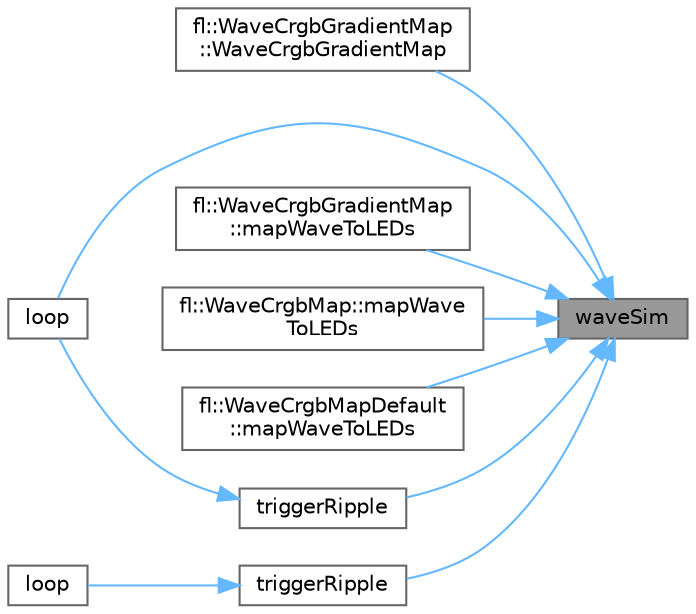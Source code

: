 digraph "waveSim"
{
 // INTERACTIVE_SVG=YES
 // LATEX_PDF_SIZE
  bgcolor="transparent";
  edge [fontname=Helvetica,fontsize=10,labelfontname=Helvetica,labelfontsize=10];
  node [fontname=Helvetica,fontsize=10,shape=box,height=0.2,width=0.4];
  rankdir="RL";
  Node1 [id="Node000001",label="waveSim",height=0.2,width=0.4,color="gray40", fillcolor="grey60", style="filled", fontcolor="black",tooltip=" "];
  Node1 -> Node2 [id="edge1_Node000001_Node000002",dir="back",color="steelblue1",style="solid",tooltip=" "];
  Node2 [id="Node000002",label="fl::WaveCrgbGradientMap\l::WaveCrgbGradientMap",height=0.2,width=0.4,color="grey40", fillcolor="white", style="filled",URL="$d0/da7/classfl_1_1_wave_crgb_gradient_map_a3f367b06e59e5870edd0c448e17132cf.html#a3f367b06e59e5870edd0c448e17132cf",tooltip=" "];
  Node1 -> Node3 [id="edge2_Node000001_Node000003",dir="back",color="steelblue1",style="solid",tooltip=" "];
  Node3 [id="Node000003",label="loop",height=0.2,width=0.4,color="grey40", fillcolor="white", style="filled",URL="$d5/d94/_wave2d_8h_afe461d27b9c48d5921c00d521181f12f.html#afe461d27b9c48d5921c00d521181f12f",tooltip=" "];
  Node1 -> Node4 [id="edge3_Node000001_Node000004",dir="back",color="steelblue1",style="solid",tooltip=" "];
  Node4 [id="Node000004",label="fl::WaveCrgbGradientMap\l::mapWaveToLEDs",height=0.2,width=0.4,color="grey40", fillcolor="white", style="filled",URL="$d0/da7/classfl_1_1_wave_crgb_gradient_map_a64b47c5974a273ba9eb82eb0b0cd0218.html#a64b47c5974a273ba9eb82eb0b0cd0218",tooltip=" "];
  Node1 -> Node5 [id="edge4_Node000001_Node000005",dir="back",color="steelblue1",style="solid",tooltip=" "];
  Node5 [id="Node000005",label="fl::WaveCrgbMap::mapWave\lToLEDs",height=0.2,width=0.4,color="grey40", fillcolor="white", style="filled",URL="$dc/dce/classfl_1_1_wave_crgb_map_a4e540aecb9e334b7281416dd42b56d44.html#a4e540aecb9e334b7281416dd42b56d44",tooltip=" "];
  Node1 -> Node6 [id="edge5_Node000001_Node000006",dir="back",color="steelblue1",style="solid",tooltip=" "];
  Node6 [id="Node000006",label="fl::WaveCrgbMapDefault\l::mapWaveToLEDs",height=0.2,width=0.4,color="grey40", fillcolor="white", style="filled",URL="$de/d99/classfl_1_1_wave_crgb_map_default_aad5b5500fc88e04447d81d92447b49b3.html#aad5b5500fc88e04447d81d92447b49b3",tooltip=" "];
  Node1 -> Node7 [id="edge6_Node000001_Node000007",dir="back",color="steelblue1",style="solid",tooltip=" "];
  Node7 [id="Node000007",label="triggerRipple",height=0.2,width=0.4,color="grey40", fillcolor="white", style="filled",URL="$d8/d78/examples_2_wave_2wave_8h_a6abe41ca388c9afca0fda9ae263570b2.html#a6abe41ca388c9afca0fda9ae263570b2",tooltip=" "];
  Node7 -> Node8 [id="edge7_Node000007_Node000008",dir="back",color="steelblue1",style="solid",tooltip=" "];
  Node8 [id="Node000008",label="loop",height=0.2,width=0.4,color="grey40", fillcolor="white", style="filled",URL="$d8/d78/examples_2_wave_2wave_8h_afe461d27b9c48d5921c00d521181f12f.html#afe461d27b9c48d5921c00d521181f12f",tooltip=" "];
  Node1 -> Node9 [id="edge8_Node000001_Node000009",dir="back",color="steelblue1",style="solid",tooltip=" "];
  Node9 [id="Node000009",label="triggerRipple",height=0.2,width=0.4,color="grey40", fillcolor="white", style="filled",URL="$d5/d94/_wave2d_8h_a9d11c16b7caa220080a8c45a73245b14.html#a9d11c16b7caa220080a8c45a73245b14",tooltip=" "];
  Node9 -> Node3 [id="edge9_Node000009_Node000003",dir="back",color="steelblue1",style="solid",tooltip=" "];
}
